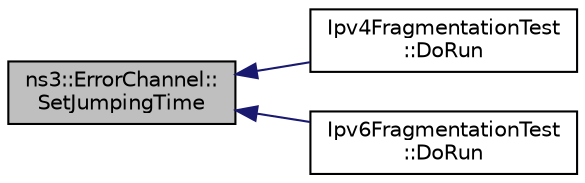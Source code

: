 digraph "ns3::ErrorChannel::SetJumpingTime"
{
  edge [fontname="Helvetica",fontsize="10",labelfontname="Helvetica",labelfontsize="10"];
  node [fontname="Helvetica",fontsize="10",shape=record];
  rankdir="LR";
  Node1 [label="ns3::ErrorChannel::\lSetJumpingTime",height=0.2,width=0.4,color="black", fillcolor="grey75", style="filled", fontcolor="black"];
  Node1 -> Node2 [dir="back",color="midnightblue",fontsize="10",style="solid"];
  Node2 [label="Ipv4FragmentationTest\l::DoRun",height=0.2,width=0.4,color="black", fillcolor="white", style="filled",URL="$d2/d57/classIpv4FragmentationTest.html#abe15a9d41a354bd95bf8c0b1622a54cb",tooltip="Implementation to actually run this TestCase. "];
  Node1 -> Node3 [dir="back",color="midnightblue",fontsize="10",style="solid"];
  Node3 [label="Ipv6FragmentationTest\l::DoRun",height=0.2,width=0.4,color="black", fillcolor="white", style="filled",URL="$d1/dbc/classIpv6FragmentationTest.html#a83bd2f74ceac188b83cfb604a90c7b7b",tooltip="Implementation to actually run this TestCase. "];
}
